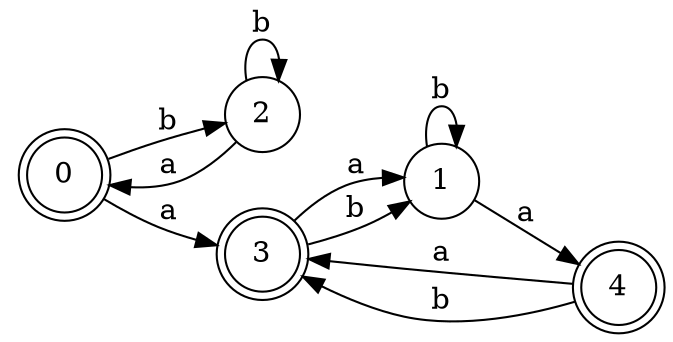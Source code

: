 digraph n4_2 {
__start0 [label="" shape="none"];

rankdir=LR;
size="8,5";

s0 [style="rounded,filled", color="black", fillcolor="white" shape="doublecircle", label="0"];
s1 [style="filled", color="black", fillcolor="white" shape="circle", label="1"];
s2 [style="filled", color="black", fillcolor="white" shape="circle", label="2"];
s3 [style="rounded,filled", color="black", fillcolor="white" shape="doublecircle", label="3"];
s4 [style="rounded,filled", color="black", fillcolor="white" shape="doublecircle", label="4"];
s0 -> s3 [label="a"];
s0 -> s2 [label="b"];
s1 -> s4 [label="a"];
s1 -> s1 [label="b"];
s2 -> s0 [label="a"];
s2 -> s2 [label="b"];
s3 -> s1 [label="a"];
s3 -> s1 [label="b"];
s4 -> s3 [label="a"];
s4 -> s3 [label="b"];

}